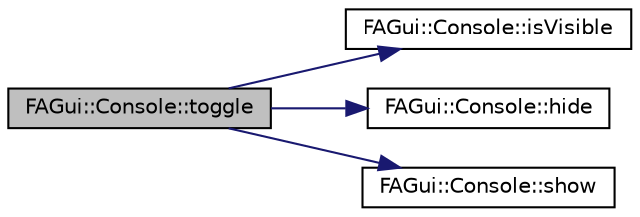 digraph G
{
  edge [fontname="Helvetica",fontsize="10",labelfontname="Helvetica",labelfontsize="10"];
  node [fontname="Helvetica",fontsize="10",shape=record];
  rankdir="LR";
  Node1 [label="FAGui::Console::toggle",height=0.2,width=0.4,color="black", fillcolor="grey75", style="filled" fontcolor="black"];
  Node1 -> Node2 [color="midnightblue",fontsize="10",style="solid",fontname="Helvetica"];
  Node2 [label="FAGui::Console::isVisible",height=0.2,width=0.4,color="black", fillcolor="white", style="filled",URL="$class_f_a_gui_1_1_console.html#a9720d6287125f1b29ffb91b7ebc20d93"];
  Node1 -> Node3 [color="midnightblue",fontsize="10",style="solid",fontname="Helvetica"];
  Node3 [label="FAGui::Console::hide",height=0.2,width=0.4,color="black", fillcolor="white", style="filled",URL="$class_f_a_gui_1_1_console.html#ab464f7d178128b97c043783145d48037"];
  Node1 -> Node4 [color="midnightblue",fontsize="10",style="solid",fontname="Helvetica"];
  Node4 [label="FAGui::Console::show",height=0.2,width=0.4,color="black", fillcolor="white", style="filled",URL="$class_f_a_gui_1_1_console.html#af2701dc76b621d5a9661d61eae2e82d9"];
}
